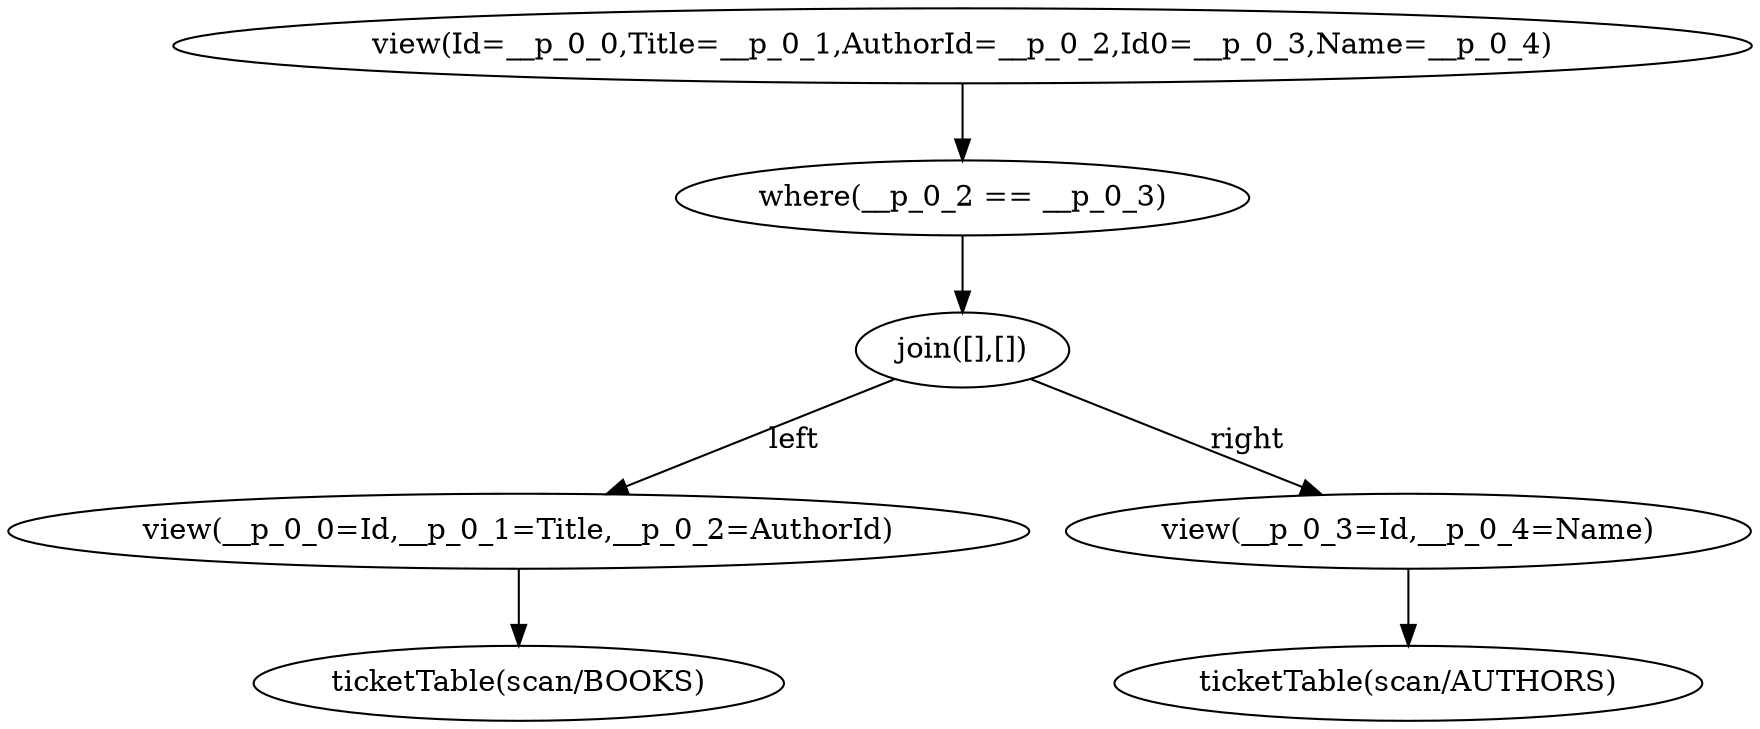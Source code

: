 digraph {
"op_0" ["label"="ticketTable(scan/BOOKS)"]
"op_1" ["label"="ticketTable(scan/AUTHORS)"]
"op_2" ["label"="view(__p_0_0=Id,__p_0_1=Title,__p_0_2=AuthorId)"]
"op_3" ["label"="view(__p_0_3=Id,__p_0_4=Name)"]
"op_4" ["label"="join([],[])"]
"op_5" ["label"="where(__p_0_2 == __p_0_3)"]
"op_6" ["label"="view(Id=__p_0_0,Title=__p_0_1,AuthorId=__p_0_2,Id0=__p_0_3,Name=__p_0_4)"]
"op_2" -> "op_0"
"op_3" -> "op_1"
"op_4" -> "op_2" ["label"="left"]
"op_4" -> "op_3" ["label"="right"]
"op_5" -> "op_4"
"op_6" -> "op_5"
}